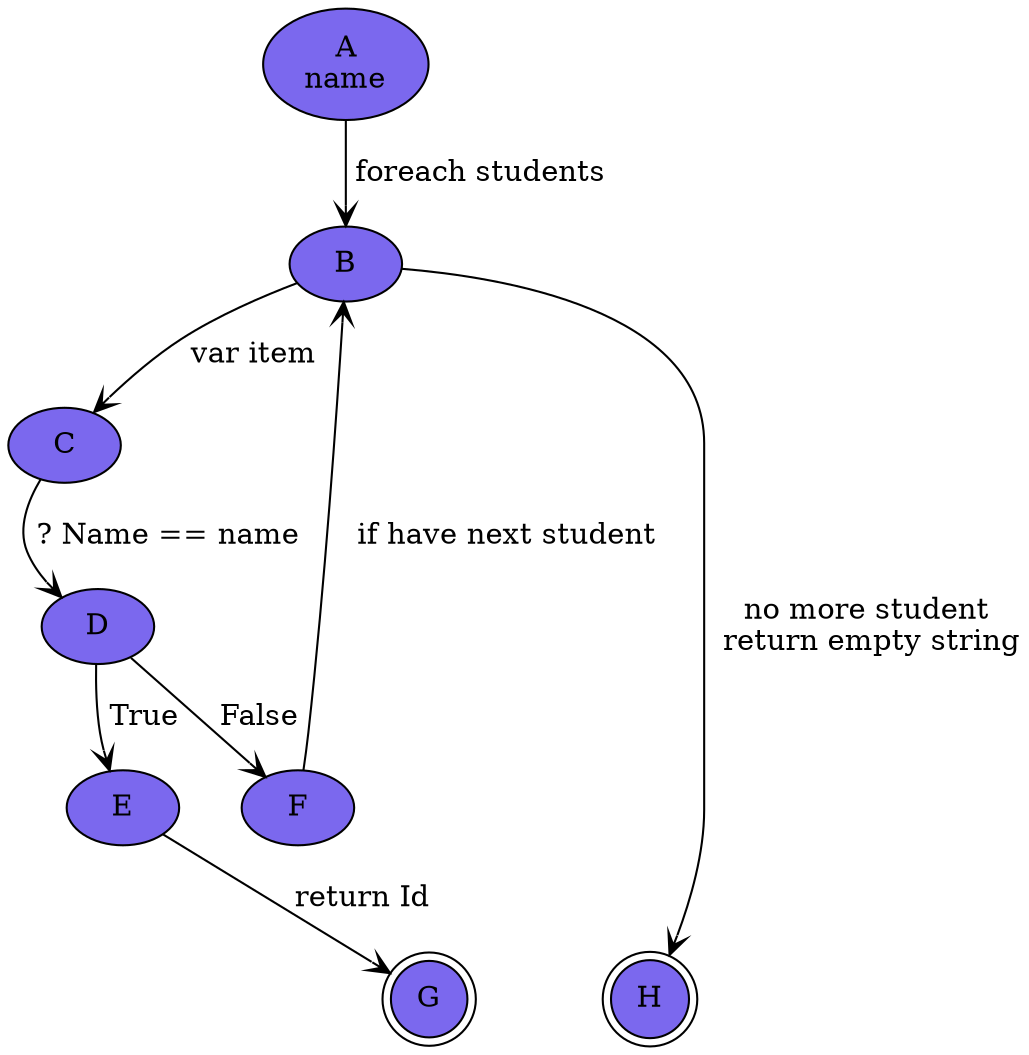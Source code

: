 digraph G
{
	node [style="filled", fillcolor="mediumslateblue"]
	edge [arrowhead="vee"]


	A [label="A\nname"]

	A -> B [label=" foreach students"]
	B -> C [label=" var item"]
	C -> D [label=" ? Name == name"]
	D -> E [label=" True"]
	D -> F [label=" False"]

	F -> B [label="   if have next student"]

	E -> G [label=" return Id"]
	
	B -> H [label=" no more student\n  return empty string"]
	
	H,G [shape=doublecircle]

	{
		rank = same; 
		edge [style=invis];
		H; G;
		G -> H
		rankdir = LR;
	}
}


